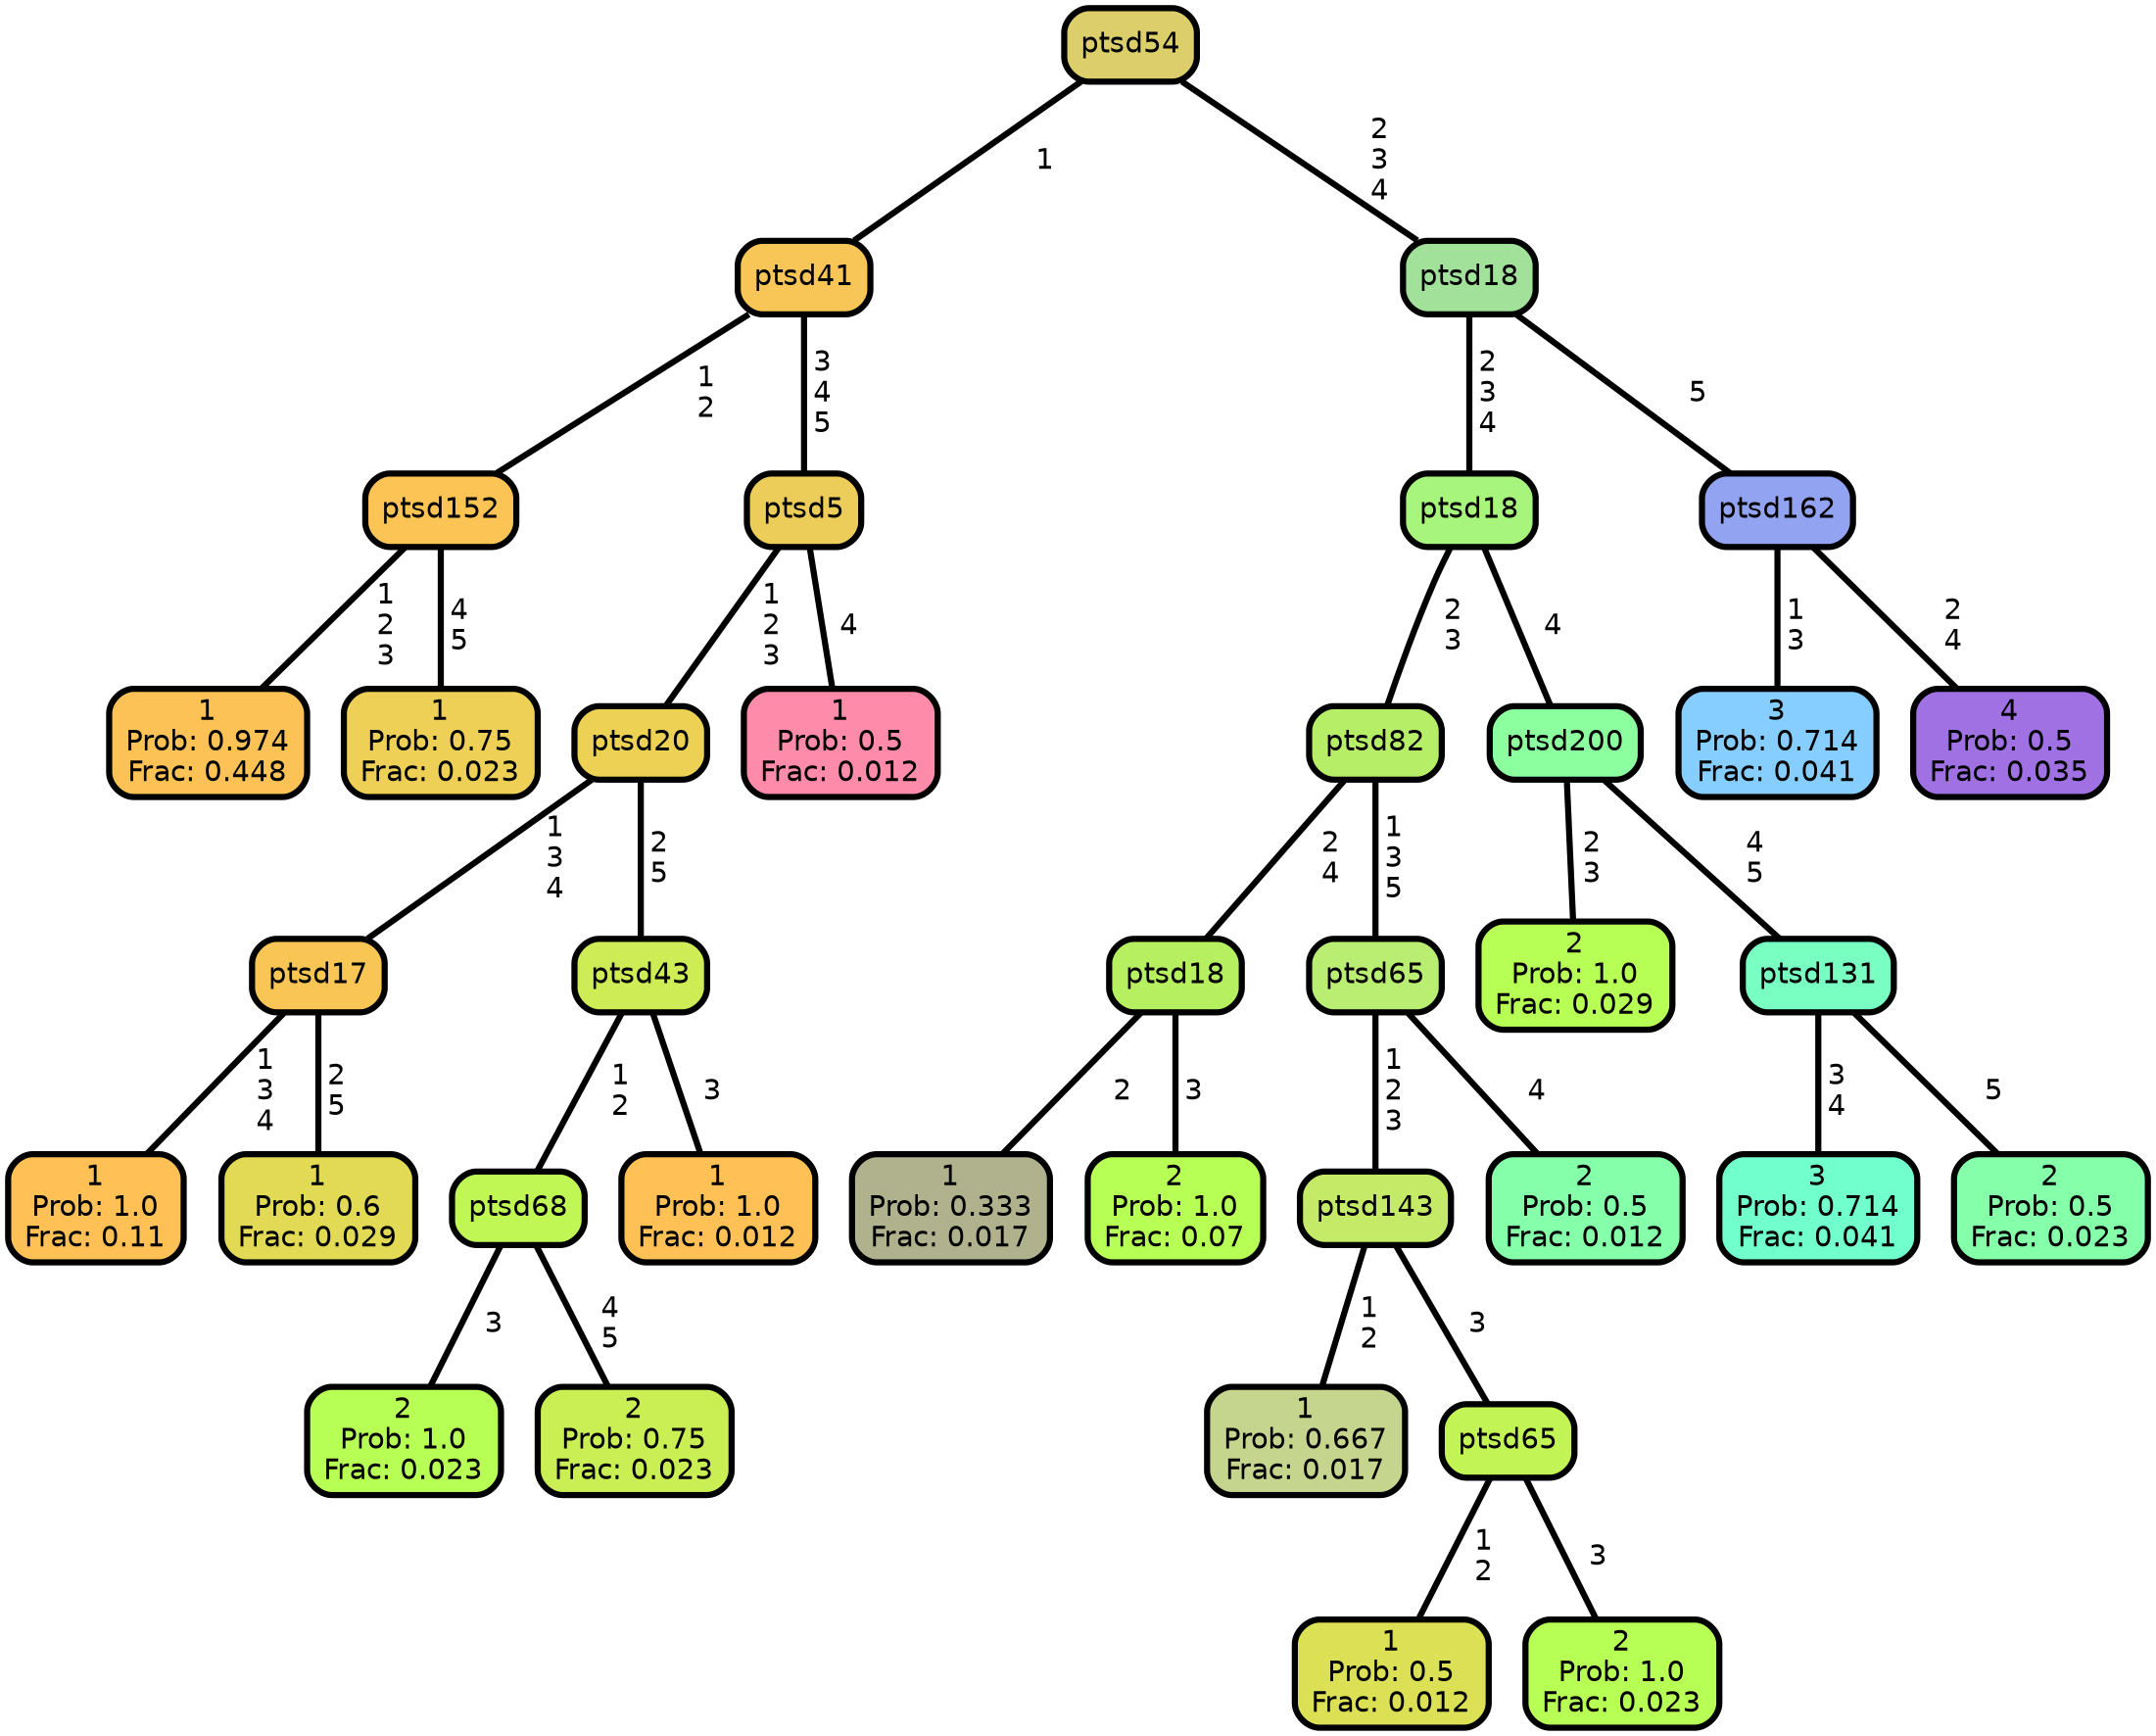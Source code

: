 graph Tree {
node [shape=box, style="filled, rounded",color="black",penwidth="3",fontcolor="black",                 fontname=helvetica] ;
graph [ranksep="0 equally", splines=straight,                 bgcolor=transparent, dpi=200] ;
edge [fontname=helvetica, color=black] ;
0 [label="1
Prob: 0.974
Frac: 0.448", fillcolor="#fdc255"] ;
1 [label="ptsd152", fillcolor="#fcc355"] ;
2 [label="1
Prob: 0.75
Frac: 0.023", fillcolor="#edd055"] ;
3 [label="ptsd41", fillcolor="#f7c656"] ;
4 [label="1
Prob: 1.0
Frac: 0.11", fillcolor="#ffc155"] ;
5 [label="ptsd17", fillcolor="#f9c655"] ;
6 [label="1
Prob: 0.6
Frac: 0.029", fillcolor="#e2d955"] ;
7 [label="ptsd20", fillcolor="#ecd155"] ;
8 [label="2
Prob: 1.0
Frac: 0.023", fillcolor="#b8ff55"] ;
9 [label="ptsd68", fillcolor="#c0f755"] ;
10 [label="2
Prob: 0.75
Frac: 0.023", fillcolor="#c9ef55"] ;
11 [label="ptsd43", fillcolor="#cdec55"] ;
12 [label="1
Prob: 1.0
Frac: 0.012", fillcolor="#ffc155"] ;
13 [label="ptsd5", fillcolor="#edcd59"] ;
14 [label="1
Prob: 0.5
Frac: 0.012", fillcolor="#ff8baa"] ;
15 [label="ptsd54", fillcolor="#dccf6b"] ;
16 [label="1
Prob: 0.333
Frac: 0.017", fillcolor="#b0b18d"] ;
17 [label="ptsd18", fillcolor="#b6ef60"] ;
18 [label="2
Prob: 1.0
Frac: 0.07", fillcolor="#b8ff55"] ;
19 [label="ptsd82", fillcolor="#b7ee68"] ;
20 [label="1
Prob: 0.667
Frac: 0.017", fillcolor="#c6d58d"] ;
21 [label="ptsd143", fillcolor="#c4ea67"] ;
22 [label="1
Prob: 0.5
Frac: 0.012", fillcolor="#dbe055"] ;
23 [label="ptsd65", fillcolor="#c3f455"] ;
24 [label="2
Prob: 1.0
Frac: 0.023", fillcolor="#b8ff55"] ;
25 [label="ptsd65", fillcolor="#b9ee73"] ;
26 [label="2
Prob: 0.5
Frac: 0.012", fillcolor="#86ffaa"] ;
27 [label="ptsd18", fillcolor="#a7f57d"] ;
28 [label="2
Prob: 1.0
Frac: 0.029", fillcolor="#b8ff55"] ;
29 [label="ptsd200", fillcolor="#8cff9f"] ;
30 [label="3
Prob: 0.714
Frac: 0.041", fillcolor="#71ffce"] ;
31 [label="ptsd131", fillcolor="#79ffc1"] ;
32 [label="2
Prob: 0.5
Frac: 0.023", fillcolor="#86ffaa"] ;
33 [label="ptsd18", fillcolor="#a2e199"] ;
34 [label="3
Prob: 0.714
Frac: 0.041", fillcolor="#85ceff"] ;
35 [label="ptsd162", fillcolor="#92a3f1"] ;
36 [label="4
Prob: 0.5
Frac: 0.035", fillcolor="#a071e2"] ;
1 -- 0 [label=" 1\n 2\n 3",penwidth=3] ;
1 -- 2 [label=" 4\n 5",penwidth=3] ;
3 -- 1 [label=" 1\n 2",penwidth=3] ;
3 -- 13 [label=" 3\n 4\n 5",penwidth=3] ;
5 -- 4 [label=" 1\n 3\n 4",penwidth=3] ;
5 -- 6 [label=" 2\n 5",penwidth=3] ;
7 -- 5 [label=" 1\n 3\n 4",penwidth=3] ;
7 -- 11 [label=" 2\n 5",penwidth=3] ;
9 -- 8 [label=" 3",penwidth=3] ;
9 -- 10 [label=" 4\n 5",penwidth=3] ;
11 -- 9 [label=" 1\n 2",penwidth=3] ;
11 -- 12 [label=" 3",penwidth=3] ;
13 -- 7 [label=" 1\n 2\n 3",penwidth=3] ;
13 -- 14 [label=" 4",penwidth=3] ;
15 -- 3 [label=" 1",penwidth=3] ;
15 -- 33 [label=" 2\n 3\n 4",penwidth=3] ;
17 -- 16 [label=" 2",penwidth=3] ;
17 -- 18 [label=" 3",penwidth=3] ;
19 -- 17 [label=" 2\n 4",penwidth=3] ;
19 -- 25 [label=" 1\n 3\n 5",penwidth=3] ;
21 -- 20 [label=" 1\n 2",penwidth=3] ;
21 -- 23 [label=" 3",penwidth=3] ;
23 -- 22 [label=" 1\n 2",penwidth=3] ;
23 -- 24 [label=" 3",penwidth=3] ;
25 -- 21 [label=" 1\n 2\n 3",penwidth=3] ;
25 -- 26 [label=" 4",penwidth=3] ;
27 -- 19 [label=" 2\n 3",penwidth=3] ;
27 -- 29 [label=" 4",penwidth=3] ;
29 -- 28 [label=" 2\n 3",penwidth=3] ;
29 -- 31 [label=" 4\n 5",penwidth=3] ;
31 -- 30 [label=" 3\n 4",penwidth=3] ;
31 -- 32 [label=" 5",penwidth=3] ;
33 -- 27 [label=" 2\n 3\n 4",penwidth=3] ;
33 -- 35 [label=" 5",penwidth=3] ;
35 -- 34 [label=" 1\n 3",penwidth=3] ;
35 -- 36 [label=" 2\n 4",penwidth=3] ;
{rank = same;}}